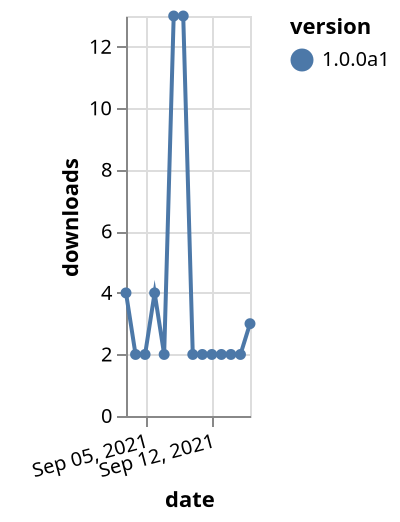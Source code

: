 {"$schema": "https://vega.github.io/schema/vega-lite/v5.json", "description": "A simple bar chart with embedded data.", "data": {"values": [{"date": "2021-09-03", "total": 4095, "delta": 4, "version": "1.0.0a1"}, {"date": "2021-09-04", "total": 4097, "delta": 2, "version": "1.0.0a1"}, {"date": "2021-09-05", "total": 4099, "delta": 2, "version": "1.0.0a1"}, {"date": "2021-09-06", "total": 4103, "delta": 4, "version": "1.0.0a1"}, {"date": "2021-09-07", "total": 4105, "delta": 2, "version": "1.0.0a1"}, {"date": "2021-09-08", "total": 4118, "delta": 13, "version": "1.0.0a1"}, {"date": "2021-09-09", "total": 4131, "delta": 13, "version": "1.0.0a1"}, {"date": "2021-09-10", "total": 4133, "delta": 2, "version": "1.0.0a1"}, {"date": "2021-09-11", "total": 4135, "delta": 2, "version": "1.0.0a1"}, {"date": "2021-09-12", "total": 4137, "delta": 2, "version": "1.0.0a1"}, {"date": "2021-09-13", "total": 4139, "delta": 2, "version": "1.0.0a1"}, {"date": "2021-09-14", "total": 4141, "delta": 2, "version": "1.0.0a1"}, {"date": "2021-09-15", "total": 4143, "delta": 2, "version": "1.0.0a1"}, {"date": "2021-09-16", "total": 4146, "delta": 3, "version": "1.0.0a1"}]}, "width": "container", "mark": {"type": "line", "point": {"filled": true}}, "encoding": {"x": {"field": "date", "type": "temporal", "timeUnit": "yearmonthdate", "title": "date", "axis": {"labelAngle": -15}}, "y": {"field": "delta", "type": "quantitative", "title": "downloads"}, "color": {"field": "version", "type": "nominal"}, "tooltip": {"field": "delta"}}}